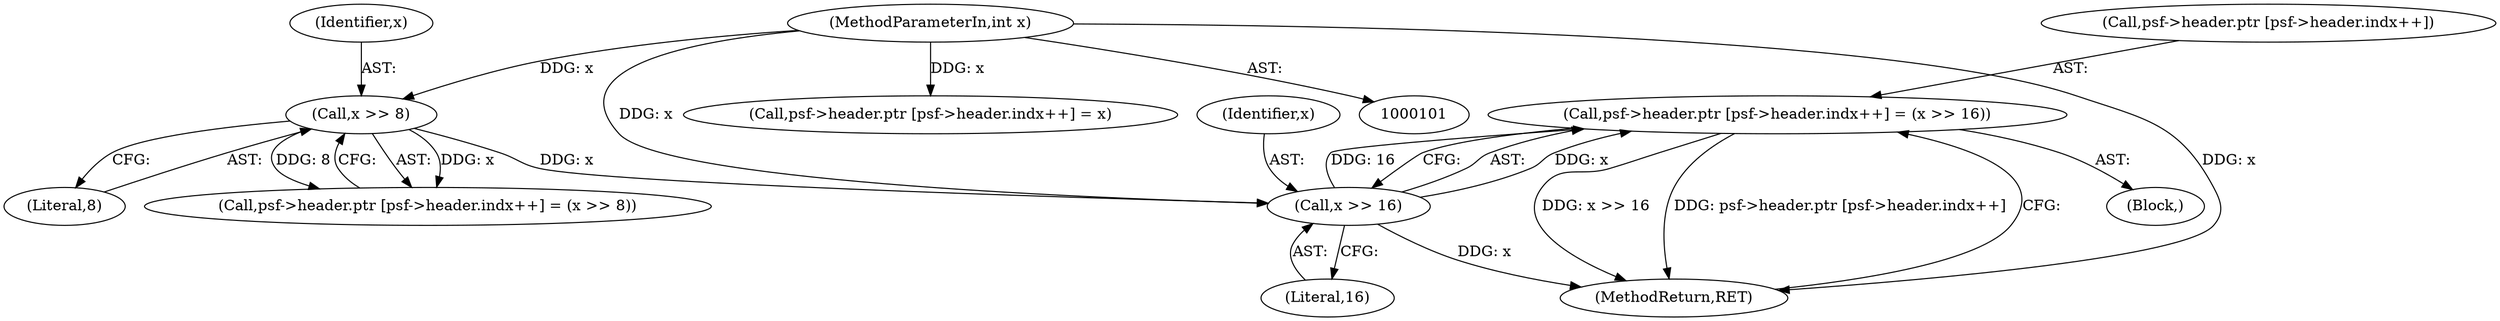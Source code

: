 digraph "0_libsndfile_708e996c87c5fae77b104ccfeb8f6db784c32074_6@array" {
"1000135" [label="(Call,psf->header.ptr [psf->header.indx++] = (x >> 16))"];
"1000148" [label="(Call,x >> 16)"];
"1000132" [label="(Call,x >> 8)"];
"1000103" [label="(MethodParameterIn,int x)"];
"1000104" [label="(Block,)"];
"1000149" [label="(Identifier,x)"];
"1000150" [label="(Literal,16)"];
"1000105" [label="(Call,psf->header.ptr [psf->header.indx++] = x)"];
"1000132" [label="(Call,x >> 8)"];
"1000135" [label="(Call,psf->header.ptr [psf->header.indx++] = (x >> 16))"];
"1000119" [label="(Call,psf->header.ptr [psf->header.indx++] = (x >> 8))"];
"1000136" [label="(Call,psf->header.ptr [psf->header.indx++])"];
"1000148" [label="(Call,x >> 16)"];
"1000103" [label="(MethodParameterIn,int x)"];
"1000133" [label="(Identifier,x)"];
"1000134" [label="(Literal,8)"];
"1000151" [label="(MethodReturn,RET)"];
"1000135" -> "1000104"  [label="AST: "];
"1000135" -> "1000148"  [label="CFG: "];
"1000136" -> "1000135"  [label="AST: "];
"1000148" -> "1000135"  [label="AST: "];
"1000151" -> "1000135"  [label="CFG: "];
"1000135" -> "1000151"  [label="DDG: x >> 16"];
"1000135" -> "1000151"  [label="DDG: psf->header.ptr [psf->header.indx++]"];
"1000148" -> "1000135"  [label="DDG: x"];
"1000148" -> "1000135"  [label="DDG: 16"];
"1000148" -> "1000150"  [label="CFG: "];
"1000149" -> "1000148"  [label="AST: "];
"1000150" -> "1000148"  [label="AST: "];
"1000148" -> "1000151"  [label="DDG: x"];
"1000132" -> "1000148"  [label="DDG: x"];
"1000103" -> "1000148"  [label="DDG: x"];
"1000132" -> "1000119"  [label="AST: "];
"1000132" -> "1000134"  [label="CFG: "];
"1000133" -> "1000132"  [label="AST: "];
"1000134" -> "1000132"  [label="AST: "];
"1000119" -> "1000132"  [label="CFG: "];
"1000132" -> "1000119"  [label="DDG: x"];
"1000132" -> "1000119"  [label="DDG: 8"];
"1000103" -> "1000132"  [label="DDG: x"];
"1000103" -> "1000101"  [label="AST: "];
"1000103" -> "1000151"  [label="DDG: x"];
"1000103" -> "1000105"  [label="DDG: x"];
}
